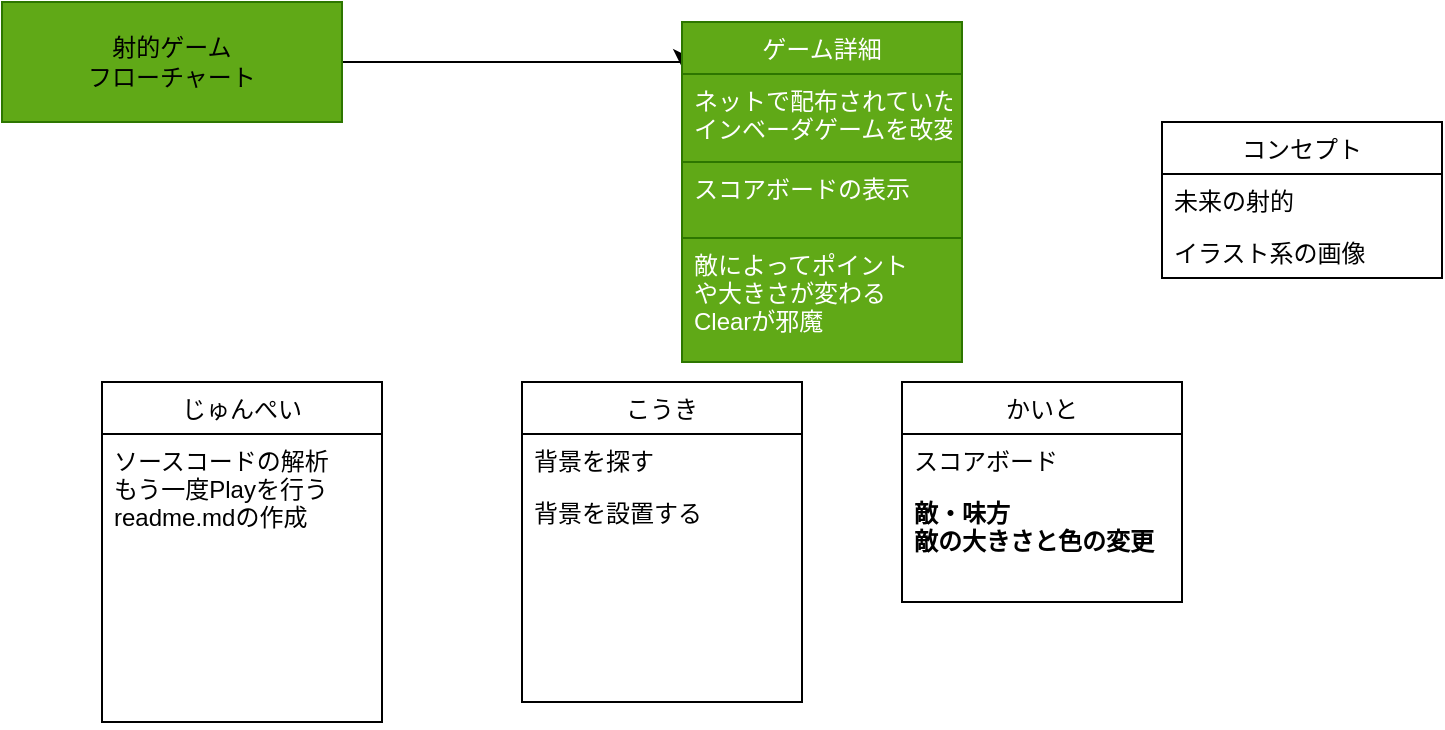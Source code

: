 <mxfile>
    <diagram id="1BFNxij-UugImOqHo-o5" name="全体の流れ">
        <mxGraphModel dx="816" dy="481" grid="1" gridSize="10" guides="1" tooltips="1" connect="1" arrows="1" fold="1" page="1" pageScale="1" pageWidth="827" pageHeight="1169" math="0" shadow="0">
            <root>
                <mxCell id="0"/>
                <mxCell id="1" parent="0"/>
                <mxCell id="FP3aiXalHrT-c-49djk0-21" style="edgeStyle=orthogonalEdgeStyle;rounded=0;orthogonalLoop=1;jettySize=auto;html=1;entryX=0;entryY=0.133;entryDx=0;entryDy=0;entryPerimeter=0;" parent="1" source="2" target="17" edge="1">
                    <mxGeometry relative="1" as="geometry">
                        <Array as="points">
                            <mxPoint x="360" y="40"/>
                        </Array>
                    </mxGeometry>
                </mxCell>
                <mxCell id="2" value="" style="rounded=0;whiteSpace=wrap;html=1;fillColor=#60a917;strokeColor=#2D7600;fontColor=#ffffff;" parent="1" vertex="1">
                    <mxGeometry x="20" y="10" width="170" height="60" as="geometry"/>
                </mxCell>
                <mxCell id="3" value="射的ゲーム&lt;br&gt;フローチャート" style="text;html=1;strokeColor=none;fillColor=none;align=center;verticalAlign=middle;whiteSpace=wrap;rounded=0;" parent="1" vertex="1">
                    <mxGeometry x="60" y="30" width="90" height="20" as="geometry"/>
                </mxCell>
                <mxCell id="5" value="じゅんぺい" style="swimlane;fontStyle=0;childLayout=stackLayout;horizontal=1;startSize=26;horizontalStack=0;resizeParent=1;resizeParentMax=0;resizeLast=0;collapsible=1;marginBottom=0;" parent="1" vertex="1">
                    <mxGeometry x="70" y="200" width="140" height="170" as="geometry"/>
                </mxCell>
                <mxCell id="7" value="ソースコードの解析&#10;もう一度Playを行う&#10;readme.mdの作成" style="text;strokeColor=none;fillColor=none;align=left;verticalAlign=top;spacingLeft=4;spacingRight=4;overflow=hidden;rotatable=0;points=[[0,0.5],[1,0.5]];portConstraint=eastwest;" parent="5" vertex="1">
                    <mxGeometry y="26" width="140" height="144" as="geometry"/>
                </mxCell>
                <mxCell id="9" value="こうき" style="swimlane;fontStyle=0;childLayout=stackLayout;horizontal=1;startSize=26;horizontalStack=0;resizeParent=1;resizeParentMax=0;resizeLast=0;collapsible=1;marginBottom=0;" parent="1" vertex="1">
                    <mxGeometry x="280" y="200" width="140" height="160" as="geometry"/>
                </mxCell>
                <mxCell id="10" value="背景を探す" style="text;strokeColor=none;fillColor=none;align=left;verticalAlign=top;spacingLeft=4;spacingRight=4;overflow=hidden;rotatable=0;points=[[0,0.5],[1,0.5]];portConstraint=eastwest;" parent="9" vertex="1">
                    <mxGeometry y="26" width="140" height="26" as="geometry"/>
                </mxCell>
                <mxCell id="11" value="背景を設置する" style="text;strokeColor=none;fillColor=none;align=left;verticalAlign=top;spacingLeft=4;spacingRight=4;overflow=hidden;rotatable=0;points=[[0,0.5],[1,0.5]];portConstraint=eastwest;" parent="9" vertex="1">
                    <mxGeometry y="52" width="140" height="108" as="geometry"/>
                </mxCell>
                <mxCell id="13" value="かいと" style="swimlane;fontStyle=0;childLayout=stackLayout;horizontal=1;startSize=26;horizontalStack=0;resizeParent=1;resizeParentMax=0;resizeLast=0;collapsible=1;marginBottom=0;" parent="1" vertex="1">
                    <mxGeometry x="470" y="200" width="140" height="110" as="geometry"/>
                </mxCell>
                <mxCell id="14" value="スコアボード" style="text;strokeColor=none;fillColor=none;align=left;verticalAlign=top;spacingLeft=4;spacingRight=4;overflow=hidden;rotatable=0;points=[[0,0.5],[1,0.5]];portConstraint=eastwest;" parent="13" vertex="1">
                    <mxGeometry y="26" width="140" height="26" as="geometry"/>
                </mxCell>
                <mxCell id="15" value="敵・味方&#10;敵の大きさと色の変更" style="text;strokeColor=none;fillColor=none;align=left;verticalAlign=top;spacingLeft=4;spacingRight=4;overflow=hidden;rotatable=0;points=[[0,0.5],[1,0.5]];portConstraint=eastwest;fontStyle=1" parent="13" vertex="1">
                    <mxGeometry y="52" width="140" height="58" as="geometry"/>
                </mxCell>
                <mxCell id="17" value="ゲーム詳細" style="swimlane;fontStyle=0;childLayout=stackLayout;horizontal=1;startSize=26;horizontalStack=0;resizeParent=1;resizeParentMax=0;resizeLast=0;collapsible=1;marginBottom=0;fillColor=#60a917;strokeColor=#2D7600;fontColor=#ffffff;" parent="1" vertex="1">
                    <mxGeometry x="360" y="20" width="140" height="170" as="geometry"/>
                </mxCell>
                <mxCell id="18" value="ネットで配布されていた&#10;インベーダゲームを改変" style="text;strokeColor=#2D7600;fillColor=#60a917;align=left;verticalAlign=top;spacingLeft=4;spacingRight=4;overflow=hidden;rotatable=0;points=[[0,0.5],[1,0.5]];portConstraint=eastwest;fontColor=#ffffff;" parent="17" vertex="1">
                    <mxGeometry y="26" width="140" height="44" as="geometry"/>
                </mxCell>
                <mxCell id="19" value="スコアボードの表示" style="text;strokeColor=#2D7600;fillColor=#60a917;align=left;verticalAlign=top;spacingLeft=4;spacingRight=4;overflow=hidden;rotatable=0;points=[[0,0.5],[1,0.5]];portConstraint=eastwest;fontColor=#ffffff;" parent="17" vertex="1">
                    <mxGeometry y="70" width="140" height="38" as="geometry"/>
                </mxCell>
                <mxCell id="20" value="敵によってポイント&#10;や大きさが変わる&#10;Clearが邪魔" style="text;strokeColor=#2D7600;fillColor=#60a917;align=left;verticalAlign=top;spacingLeft=4;spacingRight=4;overflow=hidden;rotatable=0;points=[[0,0.5],[1,0.5]];portConstraint=eastwest;fontColor=#ffffff;" parent="17" vertex="1">
                    <mxGeometry y="108" width="140" height="62" as="geometry"/>
                </mxCell>
                <mxCell id="54ulHB1BEFGa01dlv_zY-21" value="コンセプト" style="swimlane;fontStyle=0;childLayout=stackLayout;horizontal=1;startSize=26;horizontalStack=0;resizeParent=1;resizeParentMax=0;resizeLast=0;collapsible=1;marginBottom=0;" parent="1" vertex="1">
                    <mxGeometry x="600" y="70" width="140" height="78" as="geometry"/>
                </mxCell>
                <mxCell id="54ulHB1BEFGa01dlv_zY-22" value="未来の射的" style="text;strokeColor=none;fillColor=none;align=left;verticalAlign=top;spacingLeft=4;spacingRight=4;overflow=hidden;rotatable=0;points=[[0,0.5],[1,0.5]];portConstraint=eastwest;" parent="54ulHB1BEFGa01dlv_zY-21" vertex="1">
                    <mxGeometry y="26" width="140" height="26" as="geometry"/>
                </mxCell>
                <mxCell id="54ulHB1BEFGa01dlv_zY-23" value="イラスト系の画像" style="text;strokeColor=none;fillColor=none;align=left;verticalAlign=top;spacingLeft=4;spacingRight=4;overflow=hidden;rotatable=0;points=[[0,0.5],[1,0.5]];portConstraint=eastwest;" parent="54ulHB1BEFGa01dlv_zY-21" vertex="1">
                    <mxGeometry y="52" width="140" height="26" as="geometry"/>
                </mxCell>
            </root>
        </mxGraphModel>
    </diagram>
    <diagram id="nb0Z1D5cu_LUDyA4VcVh" name="ソースコード解析">
        <mxGraphModel dx="816" dy="481" grid="1" gridSize="10" guides="1" tooltips="1" connect="1" arrows="1" fold="1" page="1" pageScale="1" pageWidth="827" pageHeight="1169" math="0" shadow="0">
            <root>
                <mxCell id="cZl2IO72aTPLviYQva8M-0"/>
                <mxCell id="cZl2IO72aTPLviYQva8M-1" parent="cZl2IO72aTPLviYQva8M-0"/>
            </root>
        </mxGraphModel>
    </diagram>
    <diagram id="vp1230Xp0cBt-LgG_j7J" name="スコアボード">
        <mxGraphModel dx="1204" dy="1681" grid="1" gridSize="10" guides="1" tooltips="1" connect="1" arrows="1" fold="1" page="1" pageScale="1" pageWidth="827" pageHeight="1169" math="0" shadow="0">
            <root>
                <mxCell id="ZKL9dCVBdugknJEmJNUz-0"/>
                <mxCell id="ZKL9dCVBdugknJEmJNUz-1" parent="ZKL9dCVBdugknJEmJNUz-0"/>
                <mxCell id="gilK_g97IdA7xEXjarIq-5" value="ポイントの加算" style="swimlane;fontStyle=0;childLayout=stackLayout;horizontal=1;startSize=26;horizontalStack=0;resizeParent=1;resizeParentMax=0;resizeLast=0;collapsible=1;marginBottom=0;" parent="ZKL9dCVBdugknJEmJNUz-1" vertex="1">
                    <mxGeometry x="260" y="150" width="140" height="96" as="geometry"/>
                </mxCell>
                <mxCell id="gilK_g97IdA7xEXjarIq-6" value="自分のスコアにポイント&#10;を加算する" style="text;strokeColor=none;fillColor=none;align=left;verticalAlign=top;spacingLeft=4;spacingRight=4;overflow=hidden;rotatable=0;points=[[0,0.5],[1,0.5]];portConstraint=eastwest;" parent="gilK_g97IdA7xEXjarIq-5" vertex="1">
                    <mxGeometry y="26" width="140" height="44" as="geometry"/>
                </mxCell>
                <mxCell id="gilK_g97IdA7xEXjarIq-8" value="返り値なし" style="text;strokeColor=none;fillColor=none;align=left;verticalAlign=top;spacingLeft=4;spacingRight=4;overflow=hidden;rotatable=0;points=[[0,0.5],[1,0.5]];portConstraint=eastwest;" parent="gilK_g97IdA7xEXjarIq-5" vertex="1">
                    <mxGeometry y="70" width="140" height="26" as="geometry"/>
                </mxCell>
                <mxCell id="Lj0MUGp1D2PCZsePjITL-0" value="敵の分別" style="swimlane;fontStyle=0;childLayout=stackLayout;horizontal=1;startSize=26;horizontalStack=0;resizeParent=1;resizeParentMax=0;resizeLast=0;collapsible=1;marginBottom=0;" parent="ZKL9dCVBdugknJEmJNUz-1" vertex="1">
                    <mxGeometry x="30" y="150" width="190" height="104" as="geometry">
                        <mxRectangle x="30" y="150" width="290" height="26" as="alternateBounds"/>
                    </mxGeometry>
                </mxCell>
                <mxCell id="Lj0MUGp1D2PCZsePjITL-1" value="ポイントの読み取り" style="text;strokeColor=none;fillColor=none;align=left;verticalAlign=top;spacingLeft=4;spacingRight=4;overflow=hidden;rotatable=0;points=[[0,0.5],[1,0.5]];portConstraint=eastwest;" parent="Lj0MUGp1D2PCZsePjITL-0" vertex="1">
                    <mxGeometry y="26" width="190" height="26" as="geometry"/>
                </mxCell>
                <mxCell id="Lj0MUGp1D2PCZsePjITL-2" value="他メソッドの呼び出し" style="text;strokeColor=none;fillColor=none;align=left;verticalAlign=top;spacingLeft=4;spacingRight=4;overflow=hidden;rotatable=0;points=[[0,0.5],[1,0.5]];portConstraint=eastwest;" parent="Lj0MUGp1D2PCZsePjITL-0" vertex="1">
                    <mxGeometry y="52" width="190" height="26" as="geometry"/>
                </mxCell>
                <mxCell id="Lj0MUGp1D2PCZsePjITL-3" value="返り値なし" style="text;strokeColor=none;fillColor=none;align=left;verticalAlign=top;spacingLeft=4;spacingRight=4;overflow=hidden;rotatable=0;points=[[0,0.5],[1,0.5]];portConstraint=eastwest;" parent="Lj0MUGp1D2PCZsePjITL-0" vertex="1">
                    <mxGeometry y="78" width="190" height="26" as="geometry"/>
                </mxCell>
                <mxCell id="Lj0MUGp1D2PCZsePjITL-4" style="edgeStyle=orthogonalEdgeStyle;rounded=0;orthogonalLoop=1;jettySize=auto;html=1;entryX=0;entryY=0.5;entryDx=0;entryDy=0;" parent="ZKL9dCVBdugknJEmJNUz-1" source="Lj0MUGp1D2PCZsePjITL-1" target="gilK_g97IdA7xEXjarIq-6" edge="1">
                    <mxGeometry relative="1" as="geometry"/>
                </mxCell>
                <mxCell id="Lj0MUGp1D2PCZsePjITL-6" value="&lt;font style=&quot;font-size: 16px&quot;&gt;def __init__&lt;/font&gt;" style="text;html=1;strokeColor=none;fillColor=none;align=center;verticalAlign=middle;whiteSpace=wrap;rounded=0;" parent="ZKL9dCVBdugknJEmJNUz-1" vertex="1">
                    <mxGeometry x="30" y="100" width="140" height="40" as="geometry"/>
                </mxCell>
                <mxCell id="Lj0MUGp1D2PCZsePjITL-7" value="&lt;font style=&quot;font-size: 17px&quot;&gt;def&amp;nbsp;&lt;/font&gt;&lt;span style=&quot;color: rgb(220 , 220 , 170) ; background-color: rgb(30 , 30 , 30) ; font-family: &amp;#34;consolas&amp;#34; , &amp;#34;courier new&amp;#34; , monospace ; font-size: 14px&quot;&gt;sum_scores&lt;/span&gt;" style="text;html=1;strokeColor=none;fillColor=none;align=center;verticalAlign=middle;whiteSpace=wrap;rounded=0;" parent="ZKL9dCVBdugknJEmJNUz-1" vertex="1">
                    <mxGeometry x="230" y="100" width="140" height="40" as="geometry"/>
                </mxCell>
                <mxCell id="Lj0MUGp1D2PCZsePjITL-9" value="スコアを表示する" style="swimlane;fontStyle=0;childLayout=stackLayout;horizontal=1;startSize=26;horizontalStack=0;resizeParent=1;resizeParentMax=0;resizeLast=0;collapsible=1;marginBottom=0;" parent="ZKL9dCVBdugknJEmJNUz-1" vertex="1">
                    <mxGeometry x="450" y="147" width="160" height="110" as="geometry"/>
                </mxCell>
                <mxCell id="Lj0MUGp1D2PCZsePjITL-10" value="合計のスコアが引数" style="text;strokeColor=none;fillColor=none;align=left;verticalAlign=top;spacingLeft=4;spacingRight=4;overflow=hidden;rotatable=0;points=[[0,0.5],[1,0.5]];portConstraint=eastwest;" parent="Lj0MUGp1D2PCZsePjITL-9" vertex="1">
                    <mxGeometry y="26" width="160" height="24" as="geometry"/>
                </mxCell>
                <mxCell id="Lj0MUGp1D2PCZsePjITL-11" value="引数を画面右上に表示する" style="text;strokeColor=none;fillColor=none;align=left;verticalAlign=top;spacingLeft=4;spacingRight=4;overflow=hidden;rotatable=0;points=[[0,0.5],[1,0.5]];portConstraint=eastwest;" parent="Lj0MUGp1D2PCZsePjITL-9" vertex="1">
                    <mxGeometry y="50" width="160" height="26" as="geometry"/>
                </mxCell>
                <mxCell id="Lj0MUGp1D2PCZsePjITL-12" value="返り値はなし！！" style="text;strokeColor=none;fillColor=none;align=left;verticalAlign=top;spacingLeft=4;spacingRight=4;overflow=hidden;rotatable=0;points=[[0,0.5],[1,0.5]];portConstraint=eastwest;" parent="Lj0MUGp1D2PCZsePjITL-9" vertex="1">
                    <mxGeometry y="76" width="160" height="34" as="geometry"/>
                </mxCell>
                <mxCell id="Lj0MUGp1D2PCZsePjITL-13" value="&lt;font style=&quot;font-size: 17px&quot;&gt;def show_scores&lt;br&gt;&lt;/font&gt;" style="text;html=1;strokeColor=none;fillColor=none;align=center;verticalAlign=middle;whiteSpace=wrap;rounded=0;" parent="ZKL9dCVBdugknJEmJNUz-1" vertex="1">
                    <mxGeometry x="440" y="100" width="140" height="40" as="geometry"/>
                </mxCell>
                <mxCell id="Lj0MUGp1D2PCZsePjITL-15" value="&lt;h1&gt;Class scoreboards&lt;/h1&gt;&lt;p&gt;このクラスではスコアボードの敵の撃破を受けてスコアボードに表示するまでの流れを表記する。&lt;/p&gt;" style="text;html=1;strokeColor=none;fillColor=none;spacing=5;spacingTop=-20;whiteSpace=wrap;overflow=hidden;rounded=0;" parent="ZKL9dCVBdugknJEmJNUz-1" vertex="1">
                    <mxGeometry x="5" width="295" height="120" as="geometry"/>
                </mxCell>
                <mxCell id="6UIhqK7wJwKFWqxiTaXy-0" value="Text" style="text;html=1;strokeColor=none;fillColor=none;align=center;verticalAlign=middle;whiteSpace=wrap;rounded=0;" vertex="1" parent="ZKL9dCVBdugknJEmJNUz-1">
                    <mxGeometry x="390" y="400" width="40" height="20" as="geometry"/>
                </mxCell>
                <mxCell id="6UIhqK7wJwKFWqxiTaXy-1" value="&lt;h1&gt;敵味方のポイント処理（追加出来たら）&lt;/h1&gt;&lt;p&gt;敵ごとにポイントを変えることは難しい&lt;/p&gt;&lt;p&gt;→既存の処理に対しもう一つ敵（ボス）を作成&lt;/p&gt;&lt;p&gt;→ボスに対しては複数攻撃すると倒せる&lt;/p&gt;&lt;p&gt;→ボスは移動が速いなどの追加処理を加える&lt;/p&gt;&lt;p&gt;&lt;br&gt;&lt;/p&gt;" style="text;html=1;strokeColor=none;fillColor=none;spacing=5;spacingTop=-20;whiteSpace=wrap;overflow=hidden;rounded=0;" vertex="1" parent="ZKL9dCVBdugknJEmJNUz-1">
                    <mxGeometry x="10" y="320" width="460" height="170" as="geometry"/>
                </mxCell>
                <mxCell id="6UIhqK7wJwKFWqxiTaXy-2" style="edgeStyle=orthogonalEdgeStyle;rounded=0;orthogonalLoop=1;jettySize=auto;html=1;entryX=0.038;entryY=-0.077;entryDx=0;entryDy=0;entryPerimeter=0;" edge="1" parent="ZKL9dCVBdugknJEmJNUz-1" source="gilK_g97IdA7xEXjarIq-6" target="Lj0MUGp1D2PCZsePjITL-11">
                    <mxGeometry relative="1" as="geometry"/>
                </mxCell>
                <mxCell id="6UIhqK7wJwKFWqxiTaXy-3" value="今までのスコアの初期化" style="swimlane;fontStyle=0;childLayout=stackLayout;horizontal=1;startSize=26;horizontalStack=0;resizeParent=1;resizeParentMax=0;resizeLast=0;collapsible=1;marginBottom=0;fillColor=#a20025;strokeColor=#6F0000;fontColor=#ffffff;" vertex="1" parent="ZKL9dCVBdugknJEmJNUz-1">
                    <mxGeometry x="660" y="144" width="160" height="110" as="geometry"/>
                </mxCell>
                <mxCell id="6UIhqK7wJwKFWqxiTaXy-4" value="my_class = 0を設定" style="text;strokeColor=#6F0000;fillColor=#a20025;align=left;verticalAlign=top;spacingLeft=4;spacingRight=4;overflow=hidden;rotatable=0;points=[[0,0.5],[1,0.5]];portConstraint=eastwest;fontColor=#ffffff;" vertex="1" parent="6UIhqK7wJwKFWqxiTaXy-3">
                    <mxGeometry y="26" width="160" height="24" as="geometry"/>
                </mxCell>
                <mxCell id="6UIhqK7wJwKFWqxiTaXy-5" value="リスタート時に呼び出す" style="text;strokeColor=#6F0000;fillColor=#a20025;align=left;verticalAlign=top;spacingLeft=4;spacingRight=4;overflow=hidden;rotatable=0;points=[[0,0.5],[1,0.5]];portConstraint=eastwest;fontColor=#ffffff;" vertex="1" parent="6UIhqK7wJwKFWqxiTaXy-3">
                    <mxGeometry y="50" width="160" height="26" as="geometry"/>
                </mxCell>
                <mxCell id="6UIhqK7wJwKFWqxiTaXy-6" value="返り値はなし！！" style="text;strokeColor=#6F0000;fillColor=#a20025;align=left;verticalAlign=top;spacingLeft=4;spacingRight=4;overflow=hidden;rotatable=0;points=[[0,0.5],[1,0.5]];portConstraint=eastwest;fontColor=#ffffff;" vertex="1" parent="6UIhqK7wJwKFWqxiTaXy-3">
                    <mxGeometry y="76" width="160" height="34" as="geometry"/>
                </mxCell>
                <mxCell id="6UIhqK7wJwKFWqxiTaXy-7" value="&lt;font style=&quot;font-size: 17px&quot;&gt;&lt;span style=&quot;background-color: rgb(204 , 0 , 0)&quot;&gt;def reset_score&lt;/span&gt;&lt;br&gt;&lt;/font&gt;" style="text;html=1;strokeColor=none;fillColor=none;align=center;verticalAlign=middle;whiteSpace=wrap;rounded=0;" vertex="1" parent="ZKL9dCVBdugknJEmJNUz-1">
                    <mxGeometry x="640" y="100" width="140" height="40" as="geometry"/>
                </mxCell>
            </root>
        </mxGraphModel>
    </diagram>
</mxfile>

